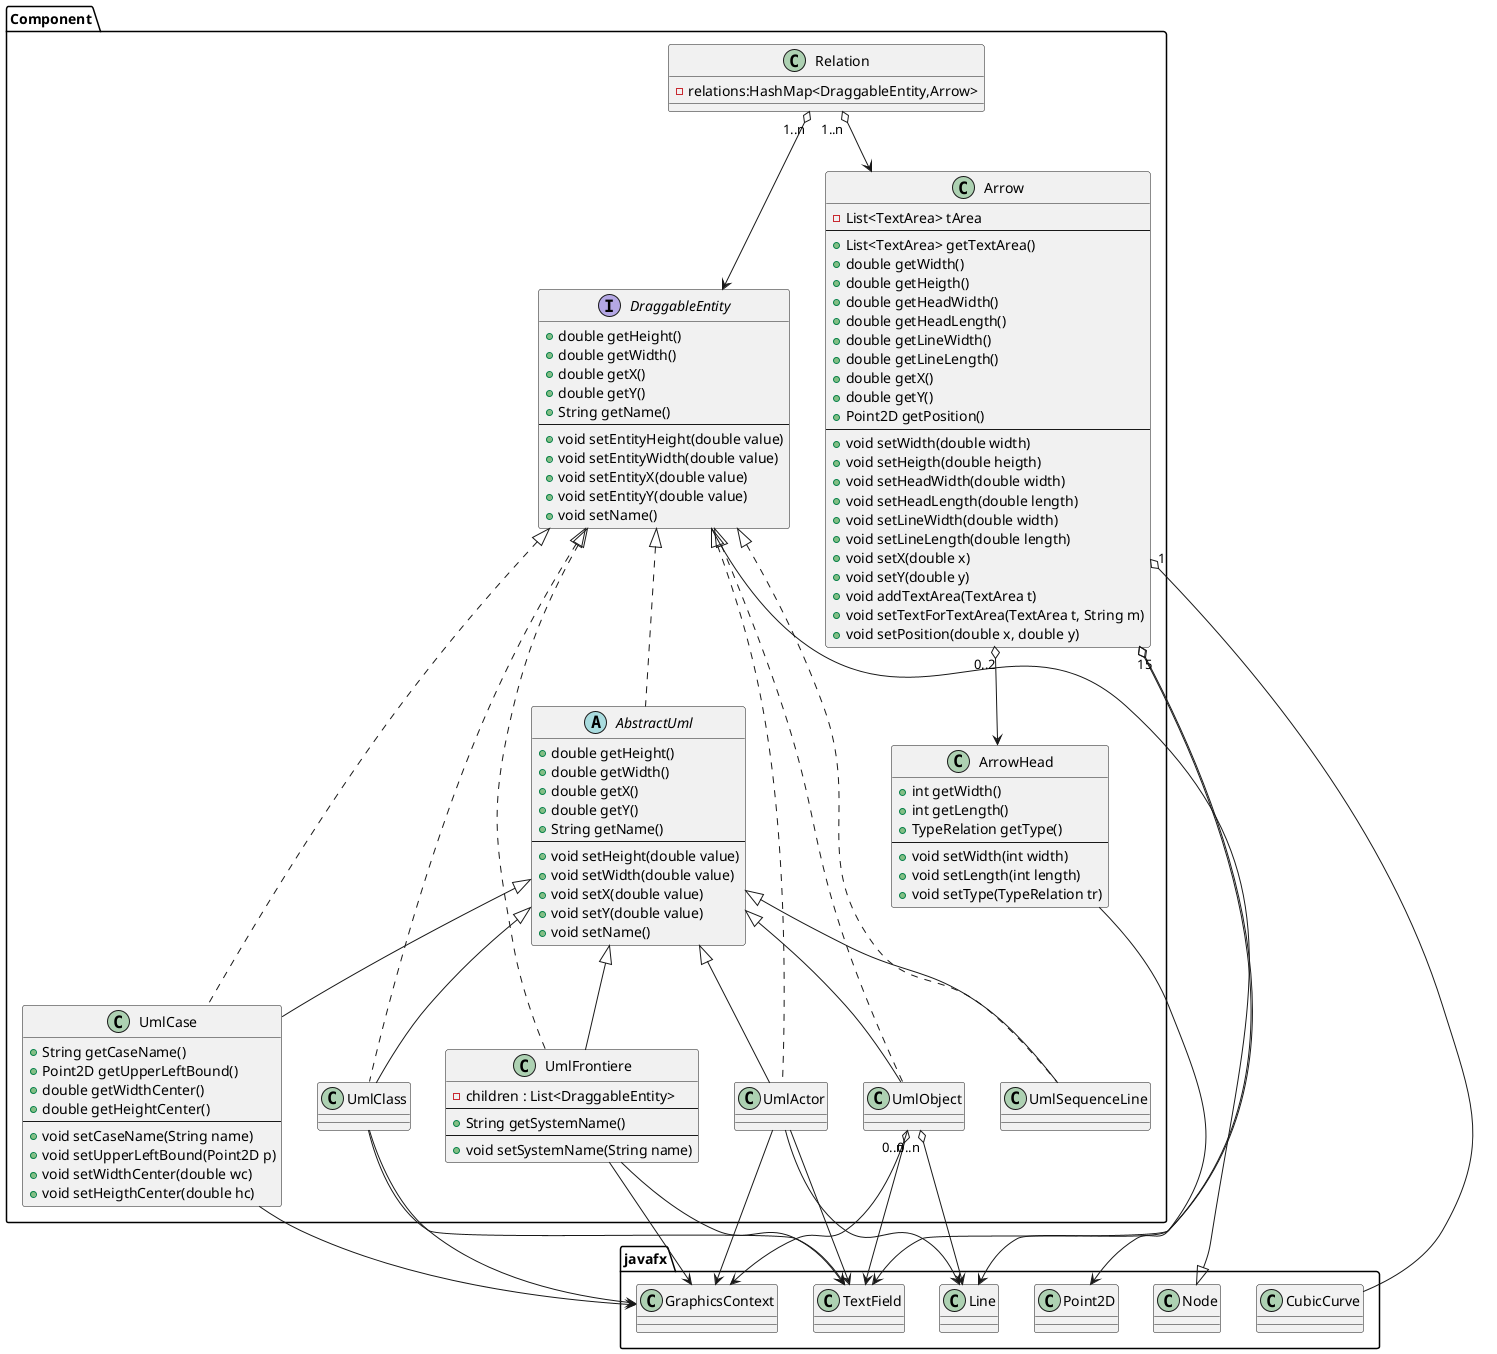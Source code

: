 @startuml
Package Component {
class Relation {
	-relations:HashMap<DraggableEntity,Arrow> 
}
	interface DraggableEntity {
		+double getHeight()
		+double getWidth()
		+double getX()
		+double getY()
		+String getName()
		--
		+void setEntityHeight(double value)
		+void setEntityWidth(double value)
		+void setEntityX(double value)
		+void setEntityY(double value)
		+void setName()
	}

	abstract class AbstractUml implements DraggableEntity {
		+double getHeight()
		+double getWidth()
		+double getX()
		+double getY()
		+String getName()
		--
		+void setHeight(double value)
		+void setWidth(double value)
		+void setX(double value)
		+void setY(double value)
		+void setName()
	}

	class UmlActor implements DraggableEntity {
	
	}

	class UmlCase implements DraggableEntity {
		+String getCaseName()
		+Point2D getUpperLeftBound()
		+double getWidthCenter()
		+double getHeightCenter()
		--
		+void setCaseName(String name)
		+void setUpperLeftBound(Point2D p)
		+void setWidthCenter(double wc)
		+void setHeigthCenter(double hc)
	}


	class UmlFrontiere implements DraggableEntity {
		-children : List<DraggableEntity>
		--
		+String getSystemName()
		--
		+void setSystemName(String name)
	}

	class UmlObject implements DraggableEntity {

	}

	class UmlClass implements DraggableEntity {

	}

	class UmlSequenceLine implements DraggableEntity{
	}

class ArrowHead {
	+int getWidth()
	+int getLength()
	+TypeRelation getType()
	--
	+void setWidth(int width)
	+void setLength(int length)
	+void setType(TypeRelation tr)
}


class Arrow {
	-List<TextArea> tArea
	--
	+List<TextArea> getTextArea()
	+double getWidth()
	+double getHeigth()
	+double getHeadWidth()
	+double getHeadLength()
	+double getLineWidth()
	+double getLineLength()
	+double getX()
	+double getY()
	+Point2D getPosition()
	--
	+void setWidth(double width)
	+void setHeigth(double heigth)
	+void setHeadWidth(double width)
	+void setHeadLength(double length)
	+void setLineWidth(double width)
	+void setLineLength(double length)
	+void setX(double x)
	+void setY(double y)
	+void addTextArea(TextArea t)
	+void setTextForTextArea(TextArea t, String m)
	+void setPosition(double x, double y)
}
}
javafx.Node <|-- DraggableEntity
UmlCase --> javafx.GraphicsContext
ArrowHead --> javafx.Point2D
Arrow "0..2" o--> ArrowHead
Arrow "1" o--> javafx.Line
Arrow "1" o-- javafx.CubicCurve
Arrow "5" o--> javafx.TextField
AbstractUml <|-- UmlCase
AbstractUml <|-- UmlFrontiere
AbstractUml <|-- UmlActor
AbstractUml <|-- UmlClass
AbstractUml <|-- UmlObject
UmlFrontiere --> javafx.GraphicsContext
UmlFrontiere --> javafx.TextField
UmlActor --> javafx.Line
UmlActor --> javafx.TextField
UmlActor --> javafx.GraphicsContext
UmlClass --> javafx.TextField
UmlClass --> javafx.GraphicsContext
UmlObject --> javafx.GraphicsContext
UmlObject "0..n" o--> javafx.TextField
UmlObject "0..n" o--> javafx.Line
Relation "1..n" o--> DraggableEntity
Relation "1..n" o--> Arrow
AbstractUml <|-- UmlSequenceLine
@enduml

